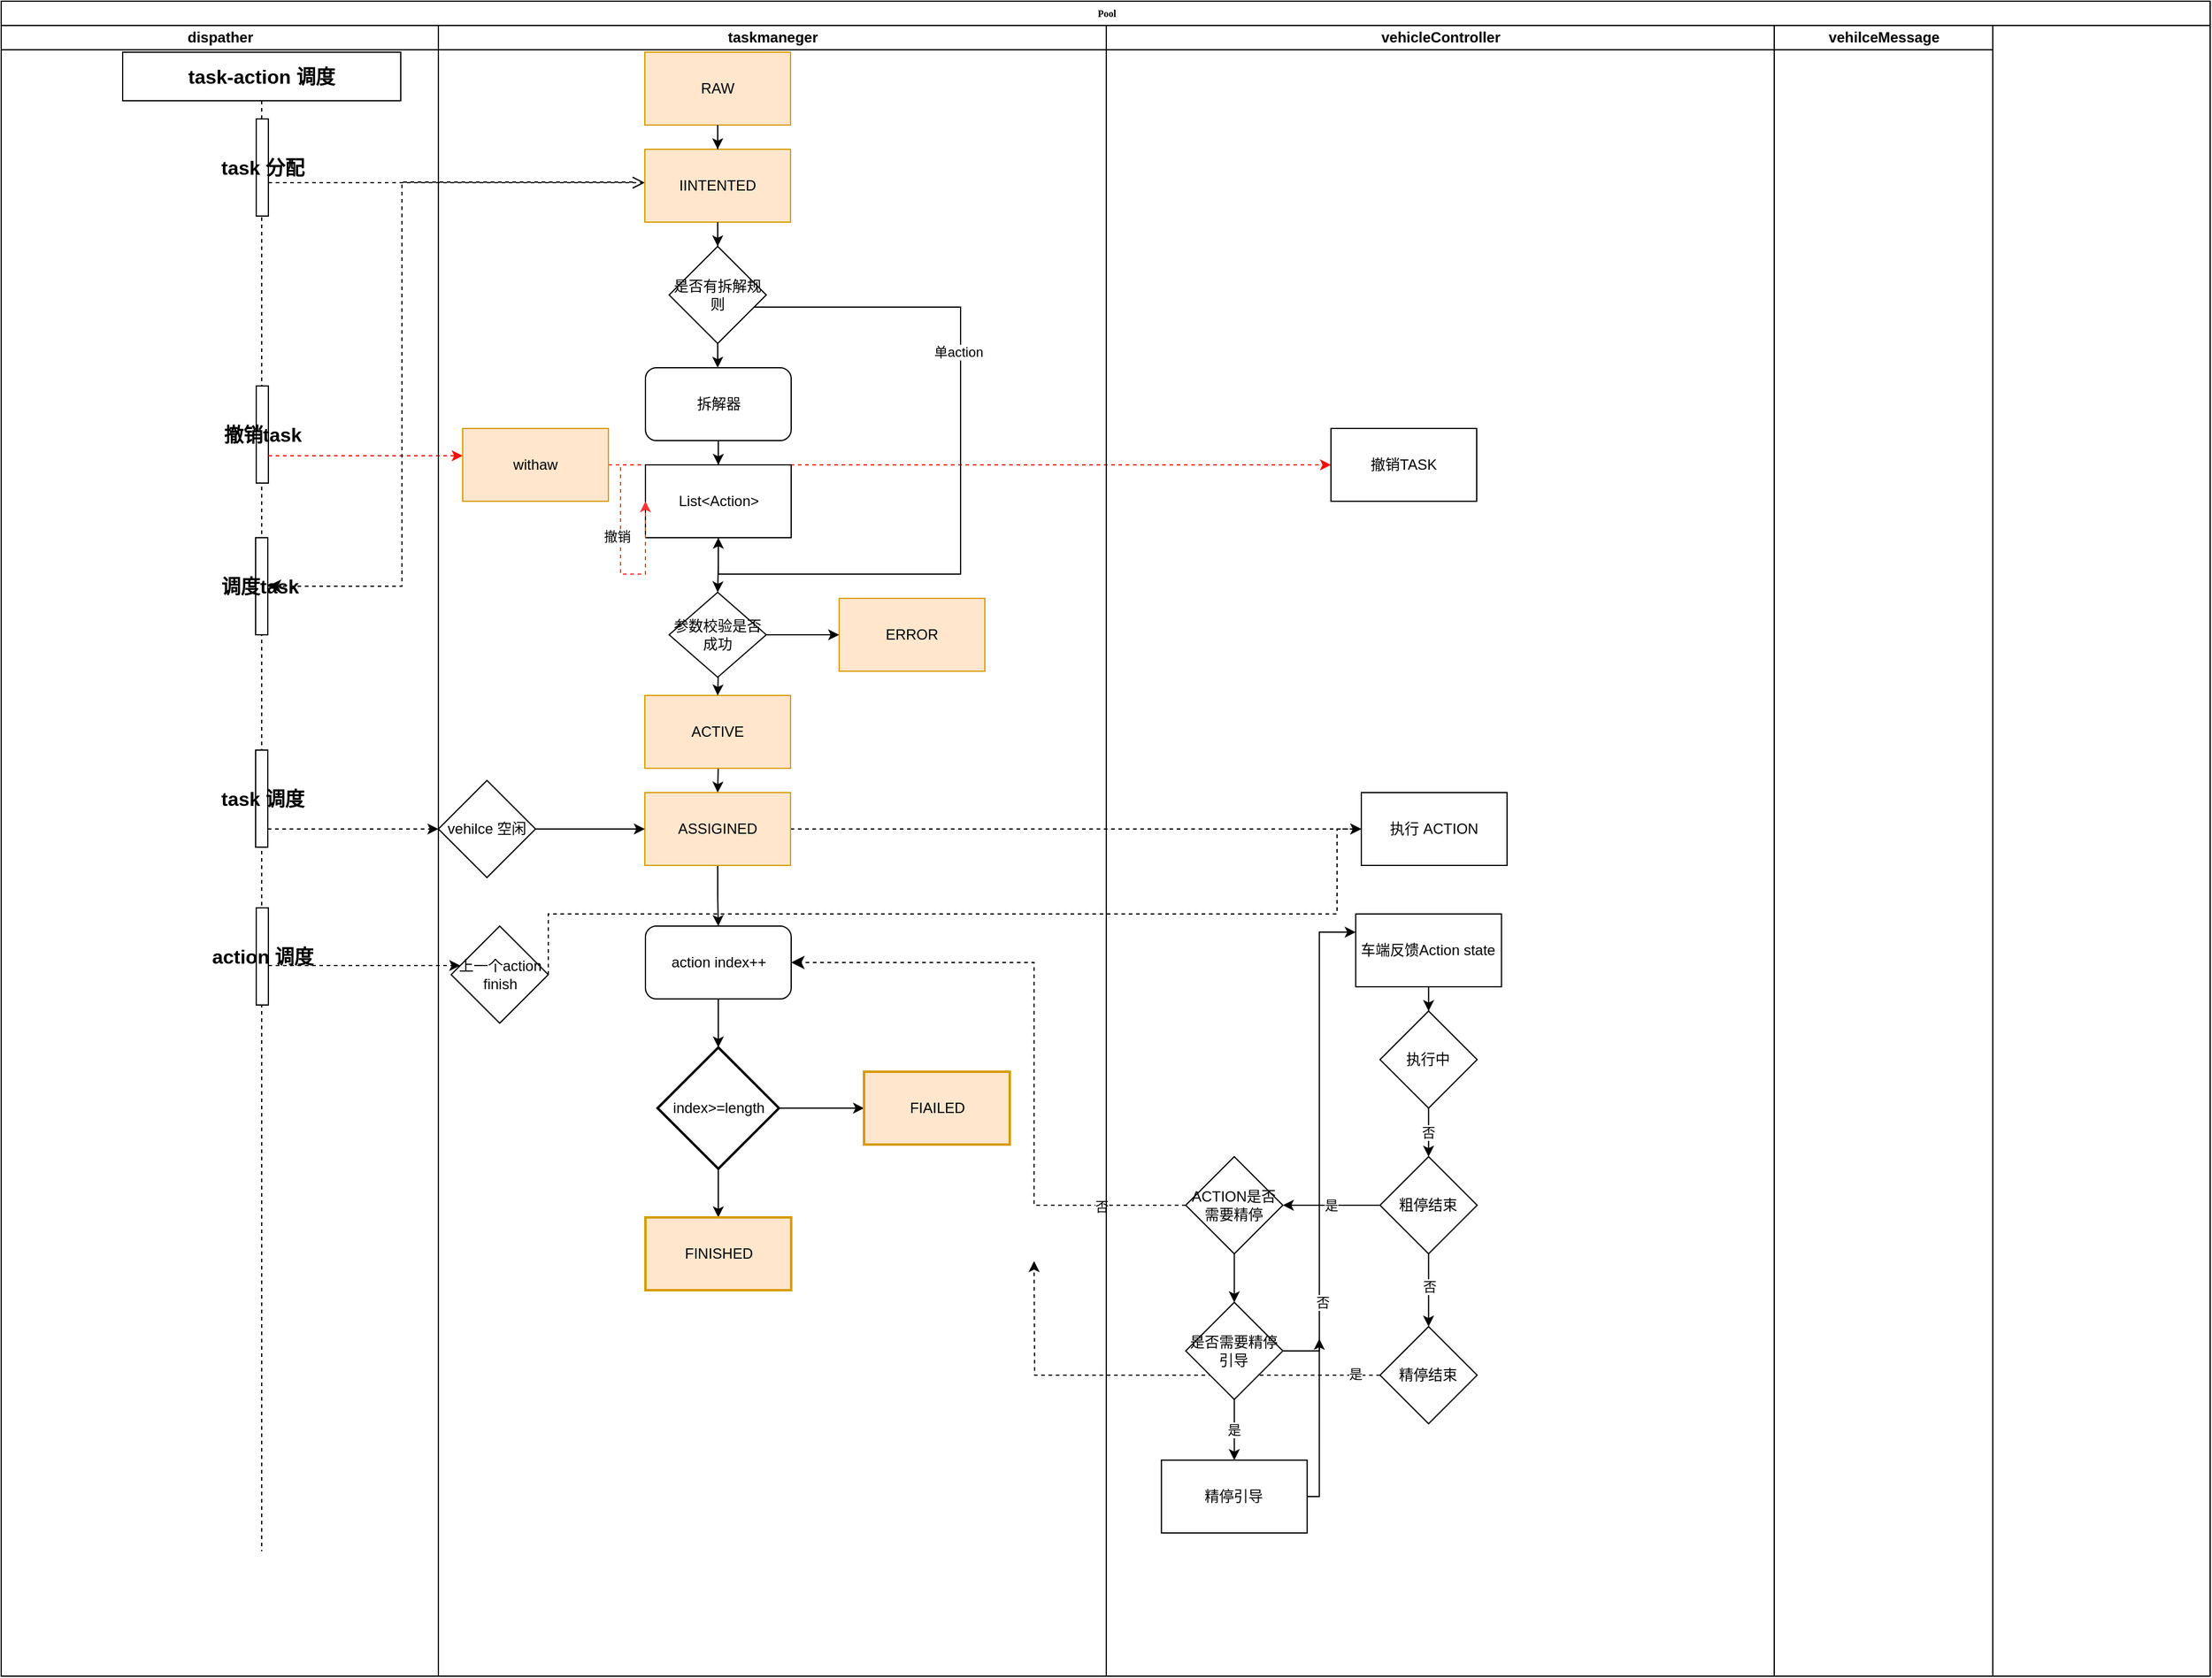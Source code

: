 <mxfile version="21.3.2" type="github">
  <diagram name="Page-1" id="74e2e168-ea6b-b213-b513-2b3c1d86103e">
    <mxGraphModel dx="2442" dy="1454" grid="0" gridSize="10" guides="1" tooltips="1" connect="1" arrows="1" fold="1" page="1" pageScale="1" pageWidth="1100" pageHeight="850" background="none" math="0" shadow="0">
      <root>
        <mxCell id="0" />
        <mxCell id="1" parent="0" />
        <mxCell id="77e6c97f196da883-1" value="Pool" style="swimlane;html=1;childLayout=stackLayout;startSize=20;rounded=0;shadow=0;labelBackgroundColor=none;strokeWidth=1;fontFamily=Verdana;fontSize=8;align=center;" parent="1" vertex="1">
          <mxGeometry x="70" y="40" width="1819" height="1380" as="geometry" />
        </mxCell>
        <mxCell id="77e6c97f196da883-2" value="dispather" style="swimlane;html=1;startSize=20;" parent="77e6c97f196da883-1" vertex="1">
          <mxGeometry y="20" width="360" height="1360" as="geometry" />
        </mxCell>
        <mxCell id="TZnVQ1YvP92Jc1uxTdFt-39" value="&lt;b&gt;&lt;font style=&quot;font-size: 16px;&quot;&gt;task-action 调度&lt;/font&gt;&lt;/b&gt;" style="shape=umlLifeline;perimeter=lifelinePerimeter;whiteSpace=wrap;html=1;container=1;dropTarget=0;collapsible=0;recursiveResize=0;outlineConnect=0;portConstraint=eastwest;newEdgeStyle={&quot;edgeStyle&quot;:&quot;elbowEdgeStyle&quot;,&quot;elbow&quot;:&quot;vertical&quot;,&quot;curved&quot;:0,&quot;rounded&quot;:0};" parent="77e6c97f196da883-2" vertex="1">
          <mxGeometry x="100" y="22" width="229" height="1235" as="geometry" />
        </mxCell>
        <mxCell id="TZnVQ1YvP92Jc1uxTdFt-40" value="&lt;b&gt;&lt;font style=&quot;font-size: 16px;&quot;&gt;task 分配&lt;/font&gt;&lt;/b&gt;" style="html=1;points=[];perimeter=orthogonalPerimeter;outlineConnect=0;targetShapes=umlLifeline;portConstraint=eastwest;newEdgeStyle={&quot;edgeStyle&quot;:&quot;elbowEdgeStyle&quot;,&quot;elbow&quot;:&quot;vertical&quot;,&quot;curved&quot;:0,&quot;rounded&quot;:0};" parent="TZnVQ1YvP92Jc1uxTdFt-39" vertex="1">
          <mxGeometry x="110" y="55" width="10" height="80" as="geometry" />
        </mxCell>
        <mxCell id="TZnVQ1YvP92Jc1uxTdFt-43" value="&lt;font style=&quot;font-size: 16px;&quot;&gt;&lt;b&gt;task 调度&lt;/b&gt;&lt;/font&gt;" style="html=1;points=[];perimeter=orthogonalPerimeter;outlineConnect=0;targetShapes=umlLifeline;portConstraint=eastwest;newEdgeStyle={&quot;edgeStyle&quot;:&quot;elbowEdgeStyle&quot;,&quot;elbow&quot;:&quot;vertical&quot;,&quot;curved&quot;:0,&quot;rounded&quot;:0};" parent="TZnVQ1YvP92Jc1uxTdFt-39" vertex="1">
          <mxGeometry x="109.5" y="575" width="10" height="80" as="geometry" />
        </mxCell>
        <mxCell id="TZnVQ1YvP92Jc1uxTdFt-44" value="&lt;font style=&quot;font-size: 16px;&quot;&gt;&lt;b&gt;撤销task&lt;/b&gt;&lt;/font&gt;" style="html=1;points=[];perimeter=orthogonalPerimeter;outlineConnect=0;targetShapes=umlLifeline;portConstraint=eastwest;newEdgeStyle={&quot;edgeStyle&quot;:&quot;elbowEdgeStyle&quot;,&quot;elbow&quot;:&quot;vertical&quot;,&quot;curved&quot;:0,&quot;rounded&quot;:0};" parent="TZnVQ1YvP92Jc1uxTdFt-39" vertex="1">
          <mxGeometry x="110" y="275" width="10" height="80" as="geometry" />
        </mxCell>
        <mxCell id="TZnVQ1YvP92Jc1uxTdFt-72" value="&lt;font style=&quot;font-size: 16px;&quot;&gt;&lt;b&gt;action 调度&lt;/b&gt;&lt;/font&gt;" style="html=1;points=[];perimeter=orthogonalPerimeter;outlineConnect=0;targetShapes=umlLifeline;portConstraint=eastwest;newEdgeStyle={&quot;edgeStyle&quot;:&quot;elbowEdgeStyle&quot;,&quot;elbow&quot;:&quot;vertical&quot;,&quot;curved&quot;:0,&quot;rounded&quot;:0};" parent="TZnVQ1YvP92Jc1uxTdFt-39" vertex="1">
          <mxGeometry x="110" y="705" width="10" height="80" as="geometry" />
        </mxCell>
        <mxCell id="TZnVQ1YvP92Jc1uxTdFt-76" value="&lt;font style=&quot;font-size: 16px;&quot;&gt;&lt;b&gt;调度task&amp;nbsp;&lt;/b&gt;&lt;/font&gt;" style="html=1;points=[];perimeter=orthogonalPerimeter;outlineConnect=0;targetShapes=umlLifeline;portConstraint=eastwest;newEdgeStyle={&quot;edgeStyle&quot;:&quot;elbowEdgeStyle&quot;,&quot;elbow&quot;:&quot;vertical&quot;,&quot;curved&quot;:0,&quot;rounded&quot;:0};" parent="TZnVQ1YvP92Jc1uxTdFt-39" vertex="1">
          <mxGeometry x="109.5" y="400" width="10" height="80" as="geometry" />
        </mxCell>
        <mxCell id="TZnVQ1YvP92Jc1uxTdFt-58" value="" style="edgeStyle=elbowEdgeStyle;rounded=0;orthogonalLoop=1;jettySize=auto;html=1;elbow=vertical;curved=0;dashed=1;strokeColor=#f80d0d;" parent="77e6c97f196da883-1" source="TZnVQ1YvP92Jc1uxTdFt-44" target="TZnVQ1YvP92Jc1uxTdFt-57" edge="1">
          <mxGeometry relative="1" as="geometry" />
        </mxCell>
        <mxCell id="TZnVQ1YvP92Jc1uxTdFt-64" value="" style="edgeStyle=orthogonalEdgeStyle;rounded=0;orthogonalLoop=1;jettySize=auto;html=1;strokeColor=#f70808;dashed=1;" parent="77e6c97f196da883-1" source="TZnVQ1YvP92Jc1uxTdFt-57" target="TZnVQ1YvP92Jc1uxTdFt-63" edge="1">
          <mxGeometry relative="1" as="geometry" />
        </mxCell>
        <mxCell id="TZnVQ1YvP92Jc1uxTdFt-42" value="" style="html=1;verticalAlign=bottom;endArrow=open;dashed=1;endSize=8;edgeStyle=elbowEdgeStyle;elbow=vertical;curved=0;rounded=0;" parent="77e6c97f196da883-1" source="TZnVQ1YvP92Jc1uxTdFt-40" target="TZnVQ1YvP92Jc1uxTdFt-2" edge="1">
          <mxGeometry x="0.051" y="5" relative="1" as="geometry">
            <mxPoint x="223" y="197" as="targetPoint" />
            <mxPoint as="offset" />
          </mxGeometry>
        </mxCell>
        <mxCell id="TZnVQ1YvP92Jc1uxTdFt-67" value="" style="edgeStyle=elbowEdgeStyle;rounded=0;orthogonalLoop=1;jettySize=auto;html=1;elbow=vertical;curved=0;entryX=0;entryY=0.5;entryDx=0;entryDy=0;dashed=1;" parent="77e6c97f196da883-1" source="TZnVQ1YvP92Jc1uxTdFt-43" target="TZnVQ1YvP92Jc1uxTdFt-66" edge="1">
          <mxGeometry relative="1" as="geometry">
            <mxPoint x="296.333" y="671.667" as="targetPoint" />
          </mxGeometry>
        </mxCell>
        <mxCell id="TZnVQ1YvP92Jc1uxTdFt-71" style="edgeStyle=orthogonalEdgeStyle;rounded=0;orthogonalLoop=1;jettySize=auto;html=1;entryX=0;entryY=0.5;entryDx=0;entryDy=0;dashed=1;exitX=1;exitY=0.5;exitDx=0;exitDy=0;" parent="77e6c97f196da883-1" source="TZnVQ1YvP92Jc1uxTdFt-73" target="TZnVQ1YvP92Jc1uxTdFt-69" edge="1">
          <mxGeometry relative="1" as="geometry">
            <Array as="points">
              <mxPoint x="451" y="752" />
              <mxPoint x="1100" y="752" />
              <mxPoint x="1100" y="682" />
            </Array>
          </mxGeometry>
        </mxCell>
        <mxCell id="TZnVQ1YvP92Jc1uxTdFt-74" style="edgeStyle=elbowEdgeStyle;rounded=0;orthogonalLoop=1;jettySize=auto;html=1;elbow=vertical;curved=0;dashed=1;" parent="77e6c97f196da883-1" source="TZnVQ1YvP92Jc1uxTdFt-72" target="TZnVQ1YvP92Jc1uxTdFt-73" edge="1">
          <mxGeometry relative="1" as="geometry" />
        </mxCell>
        <mxCell id="TZnVQ1YvP92Jc1uxTdFt-92" value="" style="edgeStyle=elbowEdgeStyle;elbow=horizontal;endArrow=classic;html=1;curved=0;rounded=0;endSize=8;startSize=8;exitX=0;exitY=0.5;exitDx=0;exitDy=0;entryX=1;entryY=0.5;entryDx=0;entryDy=0;dashed=1;" parent="77e6c97f196da883-1" source="TZnVQ1YvP92Jc1uxTdFt-88" target="TZnVQ1YvP92Jc1uxTdFt-47" edge="1">
          <mxGeometry width="50" height="50" relative="1" as="geometry">
            <mxPoint x="1000.5" y="1052" as="sourcePoint" />
            <mxPoint x="1050.5" y="1002" as="targetPoint" />
            <Array as="points">
              <mxPoint x="850.5" y="952" />
            </Array>
          </mxGeometry>
        </mxCell>
        <mxCell id="TZnVQ1YvP92Jc1uxTdFt-93" value="否" style="edgeLabel;html=1;align=center;verticalAlign=middle;resizable=0;points=[];" parent="TZnVQ1YvP92Jc1uxTdFt-92" vertex="1" connectable="0">
          <mxGeometry x="-0.736" y="1" relative="1" as="geometry">
            <mxPoint as="offset" />
          </mxGeometry>
        </mxCell>
        <mxCell id="TZnVQ1YvP92Jc1uxTdFt-75" style="edgeStyle=orthogonalEdgeStyle;rounded=0;orthogonalLoop=1;jettySize=auto;html=1;entryX=0;entryY=0.5;entryDx=0;entryDy=0;dashed=1;" parent="77e6c97f196da883-1" source="TZnVQ1YvP92Jc1uxTdFt-45" target="TZnVQ1YvP92Jc1uxTdFt-69" edge="1">
          <mxGeometry relative="1" as="geometry" />
        </mxCell>
        <mxCell id="77e6c97f196da883-3" value="taskmaneger" style="swimlane;html=1;startSize=20;" parent="77e6c97f196da883-1" vertex="1">
          <mxGeometry x="360" y="20" width="550" height="1360" as="geometry" />
        </mxCell>
        <mxCell id="TZnVQ1YvP92Jc1uxTdFt-1" value="RAW" style="whiteSpace=wrap;html=1;fillColor=#ffe6cc;strokeColor=#d79b00;" parent="77e6c97f196da883-3" vertex="1">
          <mxGeometry x="170" y="22" width="120" height="60" as="geometry" />
        </mxCell>
        <mxCell id="TZnVQ1YvP92Jc1uxTdFt-2" value="IINTENTED" style="whiteSpace=wrap;html=1;fillColor=#ffe6cc;strokeColor=#d79b00;" parent="77e6c97f196da883-3" vertex="1">
          <mxGeometry x="170" y="102" width="120" height="60" as="geometry" />
        </mxCell>
        <mxCell id="TZnVQ1YvP92Jc1uxTdFt-3" value="" style="edgeStyle=orthogonalEdgeStyle;rounded=0;orthogonalLoop=1;jettySize=auto;html=1;" parent="77e6c97f196da883-3" source="TZnVQ1YvP92Jc1uxTdFt-1" target="TZnVQ1YvP92Jc1uxTdFt-2" edge="1">
          <mxGeometry relative="1" as="geometry" />
        </mxCell>
        <mxCell id="TZnVQ1YvP92Jc1uxTdFt-46" value="" style="edgeStyle=orthogonalEdgeStyle;rounded=0;orthogonalLoop=1;jettySize=auto;html=1;entryX=0.5;entryY=0;entryDx=0;entryDy=0;" parent="77e6c97f196da883-3" target="TZnVQ1YvP92Jc1uxTdFt-45" edge="1">
          <mxGeometry relative="1" as="geometry">
            <mxPoint x="230.0" y="582" as="sourcePoint" />
            <mxPoint x="230" y="632" as="targetPoint" />
          </mxGeometry>
        </mxCell>
        <mxCell id="TZnVQ1YvP92Jc1uxTdFt-4" value="ACTIVE" style="whiteSpace=wrap;html=1;fillColor=#ffe6cc;strokeColor=#d79b00;" parent="77e6c97f196da883-3" vertex="1">
          <mxGeometry x="170" y="552" width="120" height="60" as="geometry" />
        </mxCell>
        <mxCell id="TZnVQ1YvP92Jc1uxTdFt-6" value="ERROR" style="whiteSpace=wrap;html=1;fillColor=#ffe6cc;strokeColor=#d79b00;" parent="77e6c97f196da883-3" vertex="1">
          <mxGeometry x="330" y="472" width="120" height="60" as="geometry" />
        </mxCell>
        <mxCell id="TZnVQ1YvP92Jc1uxTdFt-10" value="是否有拆解规则" style="rhombus;whiteSpace=wrap;html=1;" parent="77e6c97f196da883-3" vertex="1">
          <mxGeometry x="190" y="182" width="80" height="80" as="geometry" />
        </mxCell>
        <mxCell id="TZnVQ1YvP92Jc1uxTdFt-15" value="" style="edgeStyle=orthogonalEdgeStyle;rounded=0;orthogonalLoop=1;jettySize=auto;html=1;" parent="77e6c97f196da883-3" source="TZnVQ1YvP92Jc1uxTdFt-2" target="TZnVQ1YvP92Jc1uxTdFt-10" edge="1">
          <mxGeometry relative="1" as="geometry" />
        </mxCell>
        <mxCell id="TZnVQ1YvP92Jc1uxTdFt-16" value="拆解器" style="whiteSpace=wrap;html=1;rounded=1;" parent="77e6c97f196da883-3" vertex="1">
          <mxGeometry x="170.5" y="282" width="120" height="60" as="geometry" />
        </mxCell>
        <mxCell id="TZnVQ1YvP92Jc1uxTdFt-17" value="" style="edgeStyle=orthogonalEdgeStyle;rounded=0;orthogonalLoop=1;jettySize=auto;html=1;" parent="77e6c97f196da883-3" source="TZnVQ1YvP92Jc1uxTdFt-10" target="TZnVQ1YvP92Jc1uxTdFt-16" edge="1">
          <mxGeometry relative="1" as="geometry" />
        </mxCell>
        <mxCell id="TZnVQ1YvP92Jc1uxTdFt-21" value="List&amp;lt;Action&amp;gt;" style="whiteSpace=wrap;html=1;" parent="77e6c97f196da883-3" vertex="1">
          <mxGeometry x="170.5" y="362" width="120" height="60" as="geometry" />
        </mxCell>
        <mxCell id="TZnVQ1YvP92Jc1uxTdFt-22" value="" style="edgeStyle=orthogonalEdgeStyle;rounded=0;orthogonalLoop=1;jettySize=auto;html=1;" parent="77e6c97f196da883-3" source="TZnVQ1YvP92Jc1uxTdFt-10" target="TZnVQ1YvP92Jc1uxTdFt-21" edge="1">
          <mxGeometry relative="1" as="geometry">
            <Array as="points">
              <mxPoint x="430" y="232" />
              <mxPoint x="430" y="452" />
            </Array>
          </mxGeometry>
        </mxCell>
        <mxCell id="TZnVQ1YvP92Jc1uxTdFt-23" value="单action" style="edgeLabel;html=1;align=center;verticalAlign=middle;resizable=0;points=[];" parent="TZnVQ1YvP92Jc1uxTdFt-22" vertex="1" connectable="0">
          <mxGeometry x="-0.333" y="-2" relative="1" as="geometry">
            <mxPoint as="offset" />
          </mxGeometry>
        </mxCell>
        <mxCell id="TZnVQ1YvP92Jc1uxTdFt-29" value="" style="edgeStyle=orthogonalEdgeStyle;rounded=0;orthogonalLoop=1;jettySize=auto;html=1;" parent="77e6c97f196da883-3" source="TZnVQ1YvP92Jc1uxTdFt-16" target="TZnVQ1YvP92Jc1uxTdFt-21" edge="1">
          <mxGeometry relative="1" as="geometry" />
        </mxCell>
        <mxCell id="TZnVQ1YvP92Jc1uxTdFt-28" style="edgeStyle=orthogonalEdgeStyle;rounded=0;orthogonalLoop=1;jettySize=auto;html=1;exitX=0.5;exitY=1;exitDx=0;exitDy=0;" parent="77e6c97f196da883-3" source="TZnVQ1YvP92Jc1uxTdFt-21" target="TZnVQ1YvP92Jc1uxTdFt-21" edge="1">
          <mxGeometry relative="1" as="geometry" />
        </mxCell>
        <mxCell id="TZnVQ1YvP92Jc1uxTdFt-34" value="" style="edgeStyle=orthogonalEdgeStyle;rounded=0;orthogonalLoop=1;jettySize=auto;html=1;" parent="77e6c97f196da883-3" target="TZnVQ1YvP92Jc1uxTdFt-4" edge="1">
          <mxGeometry relative="1" as="geometry">
            <mxPoint x="230" y="512" as="sourcePoint" />
          </mxGeometry>
        </mxCell>
        <mxCell id="TZnVQ1YvP92Jc1uxTdFt-35" value="" style="edgeStyle=orthogonalEdgeStyle;rounded=0;orthogonalLoop=1;jettySize=auto;html=1;" parent="77e6c97f196da883-3" source="TZnVQ1YvP92Jc1uxTdFt-32" target="TZnVQ1YvP92Jc1uxTdFt-6" edge="1">
          <mxGeometry relative="1" as="geometry" />
        </mxCell>
        <mxCell id="TZnVQ1YvP92Jc1uxTdFt-32" value="参数校验是否成功" style="rhombus;whiteSpace=wrap;html=1;" parent="77e6c97f196da883-3" vertex="1">
          <mxGeometry x="190" y="467" width="80" height="70" as="geometry" />
        </mxCell>
        <mxCell id="TZnVQ1YvP92Jc1uxTdFt-33" value="" style="edgeStyle=orthogonalEdgeStyle;rounded=0;orthogonalLoop=1;jettySize=auto;html=1;" parent="77e6c97f196da883-3" source="TZnVQ1YvP92Jc1uxTdFt-21" target="TZnVQ1YvP92Jc1uxTdFt-32" edge="1">
          <mxGeometry relative="1" as="geometry" />
        </mxCell>
        <mxCell id="TZnVQ1YvP92Jc1uxTdFt-48" value="" style="edgeStyle=orthogonalEdgeStyle;rounded=0;orthogonalLoop=1;jettySize=auto;html=1;" parent="77e6c97f196da883-3" source="TZnVQ1YvP92Jc1uxTdFt-45" target="TZnVQ1YvP92Jc1uxTdFt-47" edge="1">
          <mxGeometry relative="1" as="geometry" />
        </mxCell>
        <mxCell id="TZnVQ1YvP92Jc1uxTdFt-45" value="ASSIGINED" style="whiteSpace=wrap;html=1;fillColor=#ffe6cc;strokeColor=#d79b00;" parent="77e6c97f196da883-3" vertex="1">
          <mxGeometry x="170" y="632" width="120" height="60" as="geometry" />
        </mxCell>
        <mxCell id="TZnVQ1YvP92Jc1uxTdFt-52" value="" style="edgeStyle=orthogonalEdgeStyle;rounded=0;orthogonalLoop=1;jettySize=auto;html=1;" parent="77e6c97f196da883-3" source="TZnVQ1YvP92Jc1uxTdFt-47" target="TZnVQ1YvP92Jc1uxTdFt-51" edge="1">
          <mxGeometry relative="1" as="geometry" />
        </mxCell>
        <mxCell id="TZnVQ1YvP92Jc1uxTdFt-47" value="action index++" style="rounded=1;whiteSpace=wrap;html=1;" parent="77e6c97f196da883-3" vertex="1">
          <mxGeometry x="170.5" y="742" width="120" height="60" as="geometry" />
        </mxCell>
        <mxCell id="TZnVQ1YvP92Jc1uxTdFt-54" value="" style="edgeStyle=orthogonalEdgeStyle;rounded=0;orthogonalLoop=1;jettySize=auto;html=1;" parent="77e6c97f196da883-3" source="TZnVQ1YvP92Jc1uxTdFt-51" target="TZnVQ1YvP92Jc1uxTdFt-53" edge="1">
          <mxGeometry relative="1" as="geometry" />
        </mxCell>
        <mxCell id="TZnVQ1YvP92Jc1uxTdFt-56" value="" style="edgeStyle=orthogonalEdgeStyle;rounded=0;orthogonalLoop=1;jettySize=auto;html=1;" parent="77e6c97f196da883-3" source="TZnVQ1YvP92Jc1uxTdFt-51" target="TZnVQ1YvP92Jc1uxTdFt-55" edge="1">
          <mxGeometry relative="1" as="geometry" />
        </mxCell>
        <mxCell id="TZnVQ1YvP92Jc1uxTdFt-51" value="index&amp;gt;=length" style="strokeWidth=2;html=1;shape=mxgraph.flowchart.decision;whiteSpace=wrap;" parent="77e6c97f196da883-3" vertex="1">
          <mxGeometry x="180.5" y="842" width="100" height="100" as="geometry" />
        </mxCell>
        <mxCell id="TZnVQ1YvP92Jc1uxTdFt-53" value="FINISHED" style="whiteSpace=wrap;html=1;strokeWidth=2;fillColor=#ffe6cc;strokeColor=#d79b00;" parent="77e6c97f196da883-3" vertex="1">
          <mxGeometry x="170.5" y="982" width="120" height="60" as="geometry" />
        </mxCell>
        <mxCell id="TZnVQ1YvP92Jc1uxTdFt-55" value="FIAILED" style="whiteSpace=wrap;html=1;strokeWidth=2;fillColor=#ffe6cc;strokeColor=#d79b00;" parent="77e6c97f196da883-3" vertex="1">
          <mxGeometry x="350.5" y="862" width="120" height="60" as="geometry" />
        </mxCell>
        <mxCell id="TZnVQ1YvP92Jc1uxTdFt-61" style="edgeStyle=orthogonalEdgeStyle;rounded=0;orthogonalLoop=1;jettySize=auto;html=1;entryX=0;entryY=0.5;entryDx=0;entryDy=0;strokeColor=#FF3333;dashed=1;" parent="77e6c97f196da883-3" source="TZnVQ1YvP92Jc1uxTdFt-57" target="TZnVQ1YvP92Jc1uxTdFt-21" edge="1">
          <mxGeometry relative="1" as="geometry">
            <Array as="points">
              <mxPoint x="150" y="362" />
              <mxPoint x="150" y="452" />
            </Array>
          </mxGeometry>
        </mxCell>
        <mxCell id="TZnVQ1YvP92Jc1uxTdFt-62" value="撤销" style="edgeLabel;html=1;align=center;verticalAlign=middle;resizable=0;points=[];" parent="TZnVQ1YvP92Jc1uxTdFt-61" vertex="1" connectable="0">
          <mxGeometry x="-0.239" y="-3" relative="1" as="geometry">
            <mxPoint as="offset" />
          </mxGeometry>
        </mxCell>
        <mxCell id="TZnVQ1YvP92Jc1uxTdFt-57" value="withaw" style="whiteSpace=wrap;html=1;fillColor=#ffe6cc;strokeColor=#d79b00;" parent="77e6c97f196da883-3" vertex="1">
          <mxGeometry x="20" y="332" width="120" height="60" as="geometry" />
        </mxCell>
        <mxCell id="TZnVQ1YvP92Jc1uxTdFt-66" value="vehilce 空闲" style="rhombus;whiteSpace=wrap;html=1;" parent="77e6c97f196da883-3" vertex="1">
          <mxGeometry y="622" width="80" height="80" as="geometry" />
        </mxCell>
        <mxCell id="TZnVQ1YvP92Jc1uxTdFt-68" style="edgeStyle=orthogonalEdgeStyle;rounded=0;orthogonalLoop=1;jettySize=auto;html=1;entryX=0;entryY=0.5;entryDx=0;entryDy=0;" parent="77e6c97f196da883-3" source="TZnVQ1YvP92Jc1uxTdFt-66" target="TZnVQ1YvP92Jc1uxTdFt-45" edge="1">
          <mxGeometry relative="1" as="geometry" />
        </mxCell>
        <mxCell id="TZnVQ1YvP92Jc1uxTdFt-73" value="上一个action&lt;br&gt;finish" style="rhombus;whiteSpace=wrap;html=1;" parent="77e6c97f196da883-3" vertex="1">
          <mxGeometry x="10.5" y="742" width="80" height="80" as="geometry" />
        </mxCell>
        <mxCell id="77e6c97f196da883-4" value="vehicleController" style="swimlane;html=1;startSize=20;" parent="77e6c97f196da883-1" vertex="1">
          <mxGeometry x="910" y="20" width="550" height="1360" as="geometry" />
        </mxCell>
        <mxCell id="TZnVQ1YvP92Jc1uxTdFt-63" value="撤销TASK" style="whiteSpace=wrap;html=1;" parent="77e6c97f196da883-4" vertex="1">
          <mxGeometry x="185" y="332" width="120" height="60" as="geometry" />
        </mxCell>
        <mxCell id="TZnVQ1YvP92Jc1uxTdFt-69" value="执行 ACTION" style="whiteSpace=wrap;html=1;" parent="77e6c97f196da883-4" vertex="1">
          <mxGeometry x="210" y="632" width="120" height="60" as="geometry" />
        </mxCell>
        <mxCell id="TZnVQ1YvP92Jc1uxTdFt-81" value="车端反馈Action state" style="whiteSpace=wrap;html=1;" parent="77e6c97f196da883-4" vertex="1">
          <mxGeometry x="205.38" y="732" width="120" height="60" as="geometry" />
        </mxCell>
        <mxCell id="TZnVQ1YvP92Jc1uxTdFt-82" value="执行中" style="rhombus;whiteSpace=wrap;html=1;" parent="77e6c97f196da883-4" vertex="1">
          <mxGeometry x="225.38" y="812" width="80" height="80" as="geometry" />
        </mxCell>
        <mxCell id="TZnVQ1YvP92Jc1uxTdFt-83" value="" style="edgeStyle=orthogonalEdgeStyle;rounded=0;orthogonalLoop=1;jettySize=auto;html=1;" parent="77e6c97f196da883-4" source="TZnVQ1YvP92Jc1uxTdFt-81" target="TZnVQ1YvP92Jc1uxTdFt-82" edge="1">
          <mxGeometry relative="1" as="geometry" />
        </mxCell>
        <mxCell id="TZnVQ1YvP92Jc1uxTdFt-84" value="粗停结束" style="rhombus;whiteSpace=wrap;html=1;" parent="77e6c97f196da883-4" vertex="1">
          <mxGeometry x="225.38" y="932" width="80" height="80" as="geometry" />
        </mxCell>
        <mxCell id="TZnVQ1YvP92Jc1uxTdFt-85" value="否" style="edgeStyle=orthogonalEdgeStyle;rounded=0;orthogonalLoop=1;jettySize=auto;html=1;" parent="77e6c97f196da883-4" source="TZnVQ1YvP92Jc1uxTdFt-82" target="TZnVQ1YvP92Jc1uxTdFt-84" edge="1">
          <mxGeometry relative="1" as="geometry" />
        </mxCell>
        <mxCell id="TZnVQ1YvP92Jc1uxTdFt-103" style="edgeStyle=orthogonalEdgeStyle;rounded=0;orthogonalLoop=1;jettySize=auto;html=1;dashed=1;" parent="77e6c97f196da883-4" source="TZnVQ1YvP92Jc1uxTdFt-86" edge="1">
          <mxGeometry relative="1" as="geometry">
            <mxPoint x="-59.5" y="1018" as="targetPoint" />
          </mxGeometry>
        </mxCell>
        <mxCell id="TZnVQ1YvP92Jc1uxTdFt-104" value="是" style="edgeLabel;html=1;align=center;verticalAlign=middle;resizable=0;points=[];" parent="TZnVQ1YvP92Jc1uxTdFt-103" vertex="1" connectable="0">
          <mxGeometry x="-0.891" y="-1" relative="1" as="geometry">
            <mxPoint as="offset" />
          </mxGeometry>
        </mxCell>
        <mxCell id="TZnVQ1YvP92Jc1uxTdFt-86" value="精停结束" style="rhombus;whiteSpace=wrap;html=1;" parent="77e6c97f196da883-4" vertex="1">
          <mxGeometry x="225.38" y="1072" width="80" height="80" as="geometry" />
        </mxCell>
        <mxCell id="TZnVQ1YvP92Jc1uxTdFt-87" value="" style="edgeStyle=orthogonalEdgeStyle;rounded=0;orthogonalLoop=1;jettySize=auto;html=1;" parent="77e6c97f196da883-4" source="TZnVQ1YvP92Jc1uxTdFt-84" target="TZnVQ1YvP92Jc1uxTdFt-86" edge="1">
          <mxGeometry relative="1" as="geometry" />
        </mxCell>
        <mxCell id="TZnVQ1YvP92Jc1uxTdFt-90" value="否" style="edgeLabel;html=1;align=center;verticalAlign=middle;resizable=0;points=[];" parent="TZnVQ1YvP92Jc1uxTdFt-87" vertex="1" connectable="0">
          <mxGeometry x="-0.106" relative="1" as="geometry">
            <mxPoint as="offset" />
          </mxGeometry>
        </mxCell>
        <mxCell id="TZnVQ1YvP92Jc1uxTdFt-97" value="" style="edgeStyle=orthogonalEdgeStyle;rounded=0;orthogonalLoop=1;jettySize=auto;html=1;" parent="77e6c97f196da883-4" source="TZnVQ1YvP92Jc1uxTdFt-88" target="TZnVQ1YvP92Jc1uxTdFt-96" edge="1">
          <mxGeometry relative="1" as="geometry" />
        </mxCell>
        <mxCell id="TZnVQ1YvP92Jc1uxTdFt-88" value="ACTION是否需要精停" style="rhombus;whiteSpace=wrap;html=1;" parent="77e6c97f196da883-4" vertex="1">
          <mxGeometry x="65.38" y="932" width="80" height="80" as="geometry" />
        </mxCell>
        <mxCell id="TZnVQ1YvP92Jc1uxTdFt-89" value="是" style="edgeStyle=orthogonalEdgeStyle;rounded=0;orthogonalLoop=1;jettySize=auto;html=1;" parent="77e6c97f196da883-4" source="TZnVQ1YvP92Jc1uxTdFt-84" target="TZnVQ1YvP92Jc1uxTdFt-88" edge="1">
          <mxGeometry relative="1" as="geometry" />
        </mxCell>
        <mxCell id="TZnVQ1YvP92Jc1uxTdFt-100" style="edgeStyle=orthogonalEdgeStyle;rounded=0;orthogonalLoop=1;jettySize=auto;html=1;entryX=0;entryY=0.25;entryDx=0;entryDy=0;" parent="77e6c97f196da883-4" source="TZnVQ1YvP92Jc1uxTdFt-96" target="TZnVQ1YvP92Jc1uxTdFt-81" edge="1">
          <mxGeometry relative="1" as="geometry" />
        </mxCell>
        <mxCell id="TZnVQ1YvP92Jc1uxTdFt-101" value="否" style="edgeLabel;html=1;align=center;verticalAlign=middle;resizable=0;points=[];" parent="TZnVQ1YvP92Jc1uxTdFt-100" vertex="1" connectable="0">
          <mxGeometry x="-0.653" y="-2" relative="1" as="geometry">
            <mxPoint as="offset" />
          </mxGeometry>
        </mxCell>
        <mxCell id="TZnVQ1YvP92Jc1uxTdFt-96" value="是否需要精停引导" style="rhombus;whiteSpace=wrap;html=1;" parent="77e6c97f196da883-4" vertex="1">
          <mxGeometry x="65.38" y="1052" width="80" height="80" as="geometry" />
        </mxCell>
        <mxCell id="TZnVQ1YvP92Jc1uxTdFt-102" style="edgeStyle=orthogonalEdgeStyle;rounded=0;orthogonalLoop=1;jettySize=auto;html=1;" parent="77e6c97f196da883-4" source="TZnVQ1YvP92Jc1uxTdFt-98" edge="1">
          <mxGeometry relative="1" as="geometry">
            <mxPoint x="175.38" y="1082" as="targetPoint" />
            <Array as="points">
              <mxPoint x="175.38" y="1212" />
            </Array>
          </mxGeometry>
        </mxCell>
        <mxCell id="TZnVQ1YvP92Jc1uxTdFt-98" value="精停引导" style="whiteSpace=wrap;html=1;" parent="77e6c97f196da883-4" vertex="1">
          <mxGeometry x="45.38" y="1182" width="120" height="60" as="geometry" />
        </mxCell>
        <mxCell id="TZnVQ1YvP92Jc1uxTdFt-99" value="是" style="edgeStyle=orthogonalEdgeStyle;rounded=0;orthogonalLoop=1;jettySize=auto;html=1;" parent="77e6c97f196da883-4" source="TZnVQ1YvP92Jc1uxTdFt-96" target="TZnVQ1YvP92Jc1uxTdFt-98" edge="1">
          <mxGeometry relative="1" as="geometry" />
        </mxCell>
        <mxCell id="77e6c97f196da883-5" value="vehilceMessage" style="swimlane;html=1;startSize=20;" parent="77e6c97f196da883-1" vertex="1">
          <mxGeometry x="1460" y="20" width="180" height="1360" as="geometry">
            <mxRectangle x="660" y="20" width="40" height="730" as="alternateBounds" />
          </mxGeometry>
        </mxCell>
        <mxCell id="TZnVQ1YvP92Jc1uxTdFt-79" value="" style="edgeStyle=elbowEdgeStyle;elbow=horizontal;endArrow=classic;html=1;curved=0;rounded=0;endSize=8;startSize=8;dashed=1;" parent="1" target="TZnVQ1YvP92Jc1uxTdFt-76" edge="1">
          <mxGeometry width="50" height="50" relative="1" as="geometry">
            <mxPoint x="590" y="189" as="sourcePoint" />
            <mxPoint x="700" y="592" as="targetPoint" />
            <Array as="points">
              <mxPoint x="400" y="702" />
            </Array>
          </mxGeometry>
        </mxCell>
      </root>
    </mxGraphModel>
  </diagram>
</mxfile>
